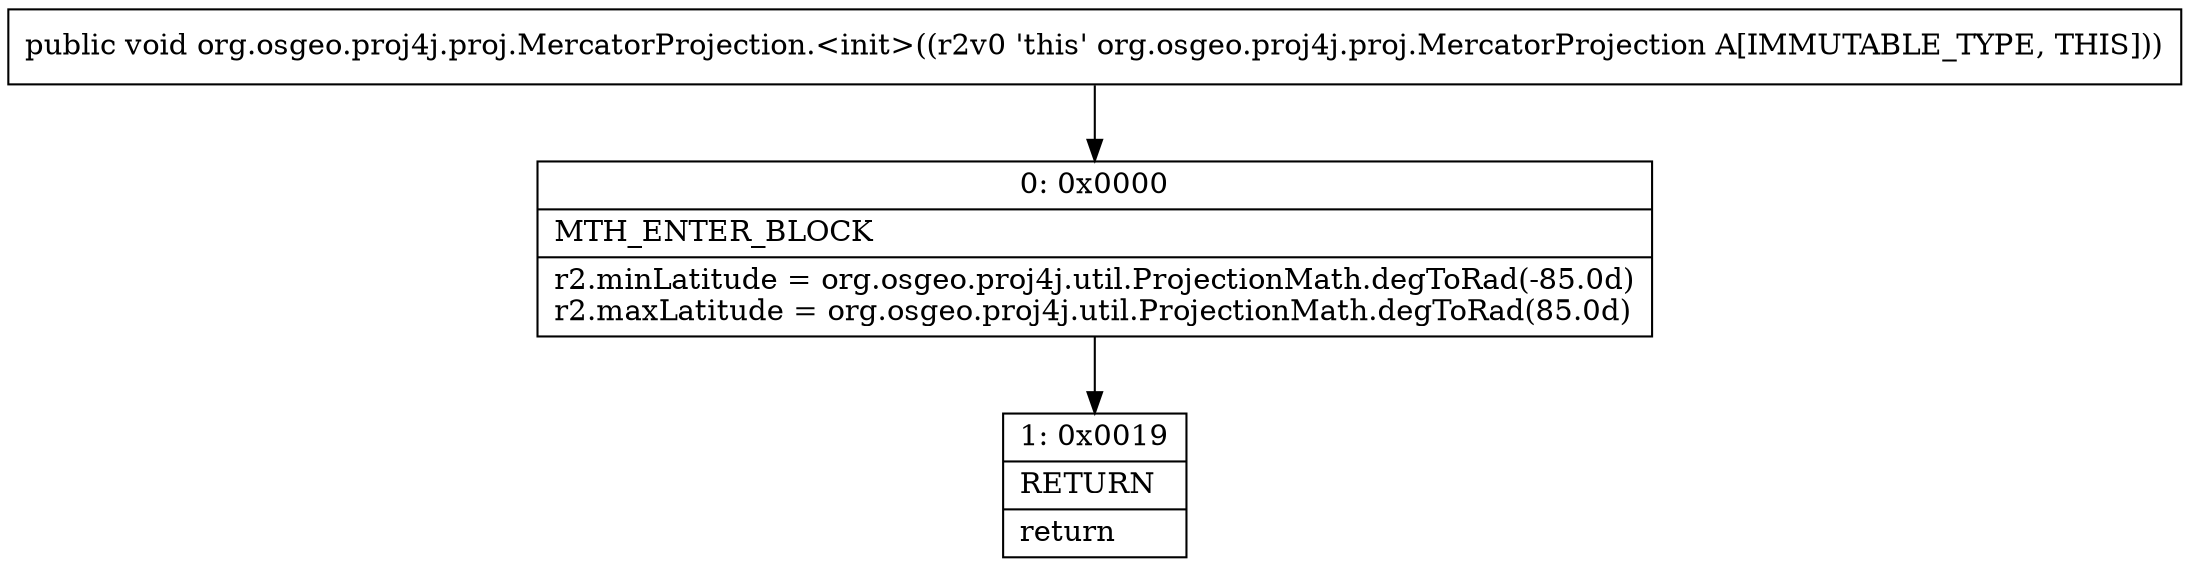 digraph "CFG fororg.osgeo.proj4j.proj.MercatorProjection.\<init\>()V" {
Node_0 [shape=record,label="{0\:\ 0x0000|MTH_ENTER_BLOCK\l|r2.minLatitude = org.osgeo.proj4j.util.ProjectionMath.degToRad(\-85.0d)\lr2.maxLatitude = org.osgeo.proj4j.util.ProjectionMath.degToRad(85.0d)\l}"];
Node_1 [shape=record,label="{1\:\ 0x0019|RETURN\l|return\l}"];
MethodNode[shape=record,label="{public void org.osgeo.proj4j.proj.MercatorProjection.\<init\>((r2v0 'this' org.osgeo.proj4j.proj.MercatorProjection A[IMMUTABLE_TYPE, THIS])) }"];
MethodNode -> Node_0;
Node_0 -> Node_1;
}

